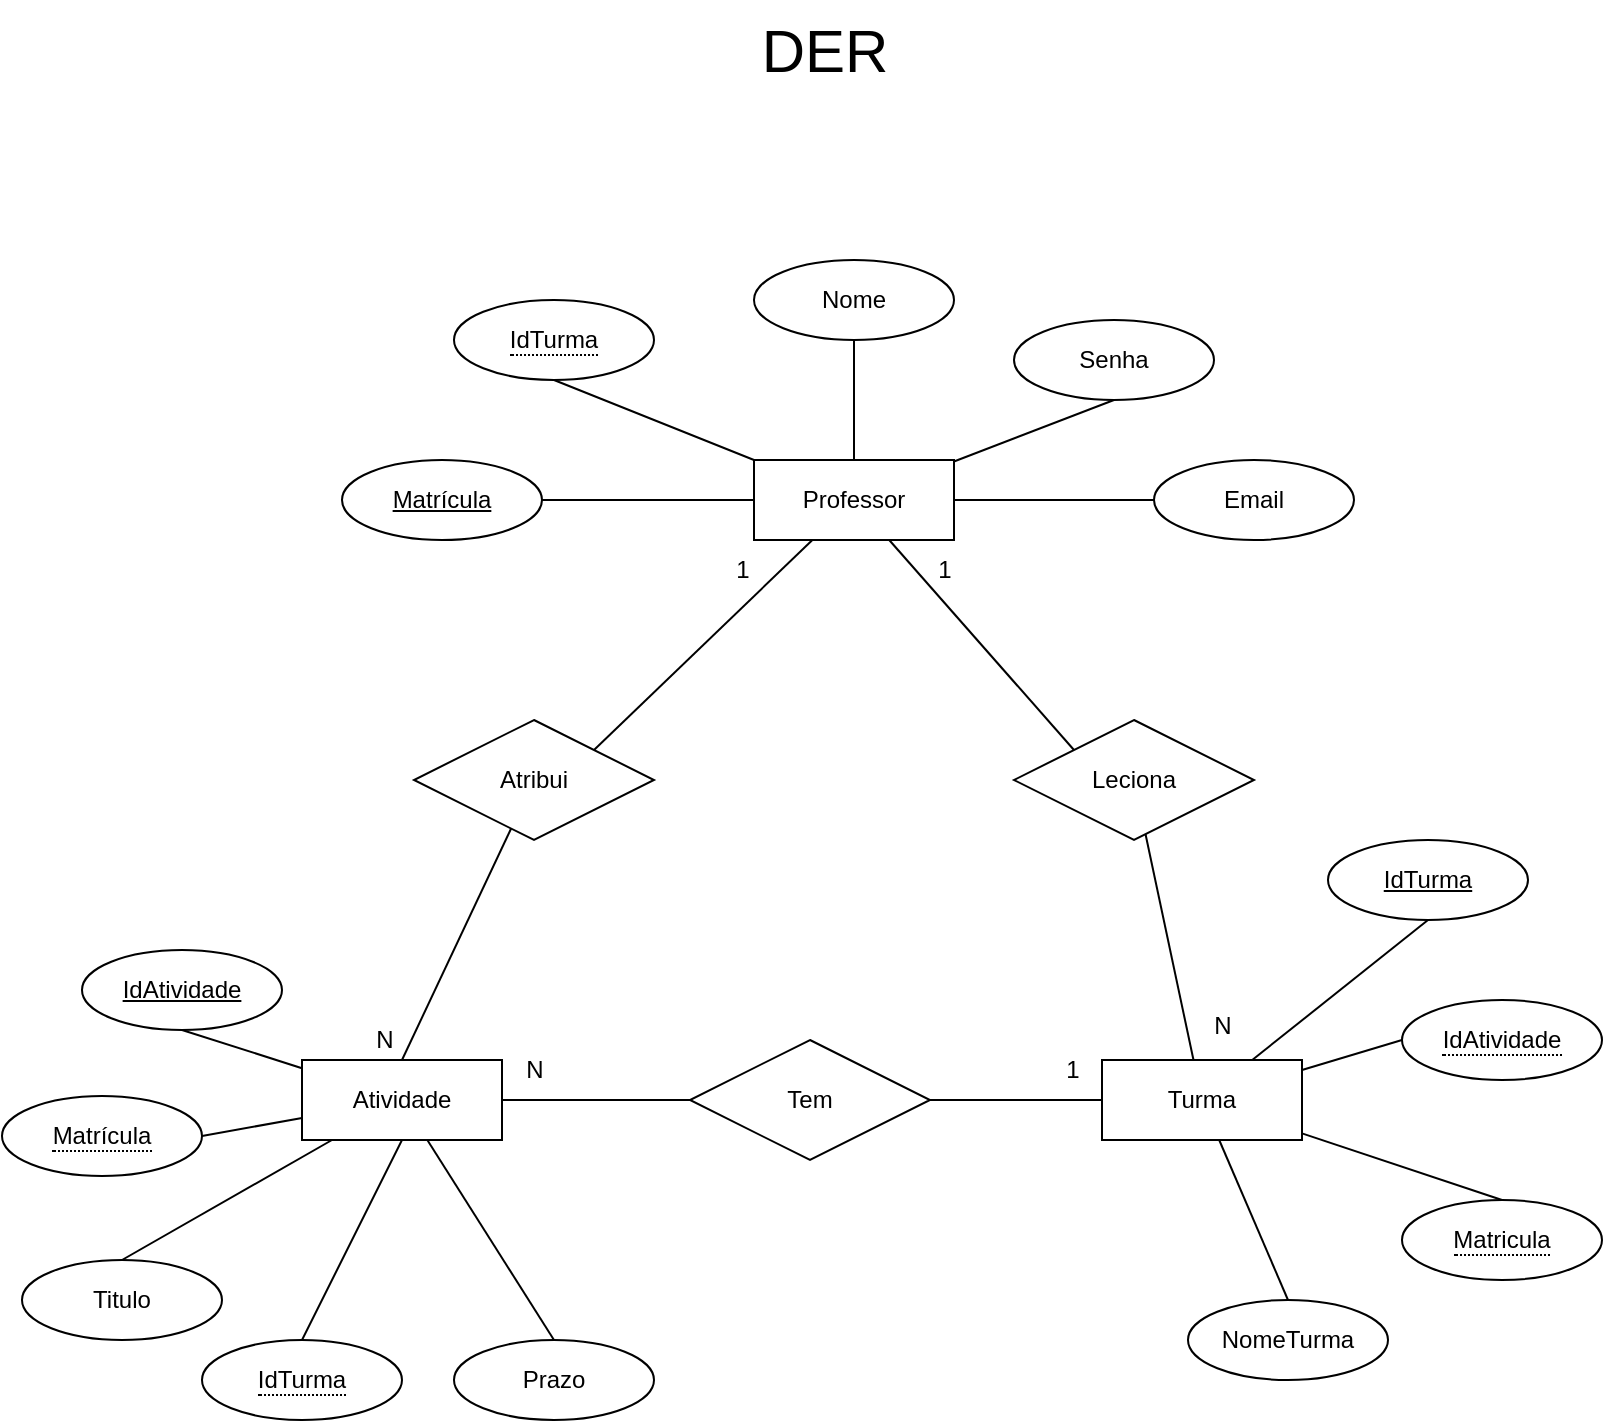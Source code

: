 <mxfile version="24.7.12">
  <diagram name="Página-1" id="dHAT5wGm1WuzkgjCqVYv">
    <mxGraphModel dx="1990" dy="1090" grid="1" gridSize="10" guides="1" tooltips="1" connect="1" arrows="1" fold="1" page="1" pageScale="1" pageWidth="827" pageHeight="1169" math="0" shadow="0">
      <root>
        <mxCell id="0" />
        <mxCell id="1" parent="0" />
        <mxCell id="92VRsQMZm1QTAgGhTeEJ-1" value="DER" style="text;html=1;align=center;verticalAlign=middle;resizable=0;points=[];autosize=1;strokeColor=none;fillColor=none;fontSize=30;" vertex="1" parent="1">
          <mxGeometry x="376" y="70" width="90" height="50" as="geometry" />
        </mxCell>
        <mxCell id="92VRsQMZm1QTAgGhTeEJ-18" style="rounded=0;orthogonalLoop=1;jettySize=auto;html=1;entryX=1;entryY=0.5;entryDx=0;entryDy=0;endArrow=none;endFill=0;" edge="1" parent="1" source="92VRsQMZm1QTAgGhTeEJ-2" target="92VRsQMZm1QTAgGhTeEJ-3">
          <mxGeometry relative="1" as="geometry" />
        </mxCell>
        <mxCell id="92VRsQMZm1QTAgGhTeEJ-19" style="rounded=0;orthogonalLoop=1;jettySize=auto;html=1;entryX=0.5;entryY=1;entryDx=0;entryDy=0;endArrow=none;endFill=0;" edge="1" parent="1" source="92VRsQMZm1QTAgGhTeEJ-2" target="92VRsQMZm1QTAgGhTeEJ-4">
          <mxGeometry relative="1" as="geometry" />
        </mxCell>
        <mxCell id="92VRsQMZm1QTAgGhTeEJ-20" style="rounded=0;orthogonalLoop=1;jettySize=auto;html=1;entryX=0.5;entryY=1;entryDx=0;entryDy=0;endArrow=none;endFill=0;" edge="1" parent="1" source="92VRsQMZm1QTAgGhTeEJ-2" target="92VRsQMZm1QTAgGhTeEJ-15">
          <mxGeometry relative="1" as="geometry" />
        </mxCell>
        <mxCell id="92VRsQMZm1QTAgGhTeEJ-21" style="rounded=0;orthogonalLoop=1;jettySize=auto;html=1;entryX=0.5;entryY=1;entryDx=0;entryDy=0;endArrow=none;endFill=0;" edge="1" parent="1" source="92VRsQMZm1QTAgGhTeEJ-2" target="92VRsQMZm1QTAgGhTeEJ-5">
          <mxGeometry relative="1" as="geometry" />
        </mxCell>
        <mxCell id="92VRsQMZm1QTAgGhTeEJ-32" style="rounded=0;orthogonalLoop=1;jettySize=auto;html=1;entryX=0;entryY=0.5;entryDx=0;entryDy=0;endArrow=none;endFill=0;" edge="1" parent="1" source="92VRsQMZm1QTAgGhTeEJ-2" target="92VRsQMZm1QTAgGhTeEJ-31">
          <mxGeometry relative="1" as="geometry" />
        </mxCell>
        <mxCell id="92VRsQMZm1QTAgGhTeEJ-34" style="rounded=0;orthogonalLoop=1;jettySize=auto;html=1;entryX=0;entryY=0;entryDx=0;entryDy=0;endArrow=none;endFill=0;" edge="1" parent="1" source="92VRsQMZm1QTAgGhTeEJ-2" target="92VRsQMZm1QTAgGhTeEJ-33">
          <mxGeometry relative="1" as="geometry" />
        </mxCell>
        <mxCell id="92VRsQMZm1QTAgGhTeEJ-39" style="rounded=0;orthogonalLoop=1;jettySize=auto;html=1;entryX=1;entryY=0;entryDx=0;entryDy=0;endArrow=none;endFill=0;" edge="1" parent="1" source="92VRsQMZm1QTAgGhTeEJ-2" target="92VRsQMZm1QTAgGhTeEJ-38">
          <mxGeometry relative="1" as="geometry" />
        </mxCell>
        <mxCell id="92VRsQMZm1QTAgGhTeEJ-2" value="Professor" style="whiteSpace=wrap;html=1;align=center;" vertex="1" parent="1">
          <mxGeometry x="386" y="300" width="100" height="40" as="geometry" />
        </mxCell>
        <mxCell id="92VRsQMZm1QTAgGhTeEJ-3" value="Matrícula" style="ellipse;whiteSpace=wrap;html=1;align=center;fontStyle=4;" vertex="1" parent="1">
          <mxGeometry x="180" y="300" width="100" height="40" as="geometry" />
        </mxCell>
        <mxCell id="92VRsQMZm1QTAgGhTeEJ-4" value="Nome" style="ellipse;whiteSpace=wrap;html=1;align=center;" vertex="1" parent="1">
          <mxGeometry x="386" y="200" width="100" height="40" as="geometry" />
        </mxCell>
        <mxCell id="92VRsQMZm1QTAgGhTeEJ-5" value="&lt;span style=&quot;border-bottom: 1px dotted&quot;&gt;IdTurma&lt;/span&gt;" style="ellipse;whiteSpace=wrap;html=1;align=center;" vertex="1" parent="1">
          <mxGeometry x="236" y="220" width="100" height="40" as="geometry" />
        </mxCell>
        <mxCell id="92VRsQMZm1QTAgGhTeEJ-26" style="rounded=0;orthogonalLoop=1;jettySize=auto;html=1;entryX=0.5;entryY=0;entryDx=0;entryDy=0;endArrow=none;endFill=0;" edge="1" parent="1" source="92VRsQMZm1QTAgGhTeEJ-7" target="92VRsQMZm1QTAgGhTeEJ-13">
          <mxGeometry relative="1" as="geometry" />
        </mxCell>
        <mxCell id="92VRsQMZm1QTAgGhTeEJ-27" style="rounded=0;orthogonalLoop=1;jettySize=auto;html=1;entryX=0;entryY=0.5;entryDx=0;entryDy=0;endArrow=none;endFill=0;" edge="1" parent="1" source="92VRsQMZm1QTAgGhTeEJ-7" target="92VRsQMZm1QTAgGhTeEJ-14">
          <mxGeometry relative="1" as="geometry" />
        </mxCell>
        <mxCell id="92VRsQMZm1QTAgGhTeEJ-28" style="rounded=0;orthogonalLoop=1;jettySize=auto;html=1;entryX=0.5;entryY=1;entryDx=0;entryDy=0;endArrow=none;endFill=0;" edge="1" parent="1" source="92VRsQMZm1QTAgGhTeEJ-7" target="92VRsQMZm1QTAgGhTeEJ-8">
          <mxGeometry relative="1" as="geometry" />
        </mxCell>
        <mxCell id="92VRsQMZm1QTAgGhTeEJ-30" style="rounded=0;orthogonalLoop=1;jettySize=auto;html=1;entryX=0.5;entryY=0;entryDx=0;entryDy=0;endArrow=none;endFill=0;" edge="1" parent="1" source="92VRsQMZm1QTAgGhTeEJ-7" target="92VRsQMZm1QTAgGhTeEJ-29">
          <mxGeometry relative="1" as="geometry" />
        </mxCell>
        <mxCell id="92VRsQMZm1QTAgGhTeEJ-7" value="Turma" style="whiteSpace=wrap;html=1;align=center;" vertex="1" parent="1">
          <mxGeometry x="560" y="600" width="100" height="40" as="geometry" />
        </mxCell>
        <mxCell id="92VRsQMZm1QTAgGhTeEJ-8" value="IdTurma" style="ellipse;whiteSpace=wrap;html=1;align=center;fontStyle=4;" vertex="1" parent="1">
          <mxGeometry x="673" y="490" width="100" height="40" as="geometry" />
        </mxCell>
        <mxCell id="92VRsQMZm1QTAgGhTeEJ-22" style="rounded=0;orthogonalLoop=1;jettySize=auto;html=1;entryX=0.5;entryY=1;entryDx=0;entryDy=0;endArrow=none;endFill=0;" edge="1" parent="1" source="92VRsQMZm1QTAgGhTeEJ-9" target="92VRsQMZm1QTAgGhTeEJ-10">
          <mxGeometry relative="1" as="geometry" />
        </mxCell>
        <mxCell id="92VRsQMZm1QTAgGhTeEJ-23" style="rounded=0;orthogonalLoop=1;jettySize=auto;html=1;entryX=1;entryY=0.5;entryDx=0;entryDy=0;endArrow=none;endFill=0;" edge="1" parent="1" source="92VRsQMZm1QTAgGhTeEJ-9" target="92VRsQMZm1QTAgGhTeEJ-17">
          <mxGeometry relative="1" as="geometry" />
        </mxCell>
        <mxCell id="92VRsQMZm1QTAgGhTeEJ-24" style="rounded=0;orthogonalLoop=1;jettySize=auto;html=1;entryX=0.5;entryY=0;entryDx=0;entryDy=0;endArrow=none;endFill=0;" edge="1" parent="1" source="92VRsQMZm1QTAgGhTeEJ-9" target="92VRsQMZm1QTAgGhTeEJ-11">
          <mxGeometry relative="1" as="geometry" />
        </mxCell>
        <mxCell id="92VRsQMZm1QTAgGhTeEJ-25" style="rounded=0;orthogonalLoop=1;jettySize=auto;html=1;entryX=0.5;entryY=0;entryDx=0;entryDy=0;endArrow=none;endFill=0;" edge="1" parent="1" source="92VRsQMZm1QTAgGhTeEJ-9" target="92VRsQMZm1QTAgGhTeEJ-12">
          <mxGeometry relative="1" as="geometry" />
        </mxCell>
        <mxCell id="92VRsQMZm1QTAgGhTeEJ-44" style="rounded=0;orthogonalLoop=1;jettySize=auto;html=1;entryX=0;entryY=0.5;entryDx=0;entryDy=0;endArrow=none;endFill=0;" edge="1" parent="1" source="92VRsQMZm1QTAgGhTeEJ-9" target="92VRsQMZm1QTAgGhTeEJ-43">
          <mxGeometry relative="1" as="geometry" />
        </mxCell>
        <mxCell id="92VRsQMZm1QTAgGhTeEJ-51" style="rounded=0;orthogonalLoop=1;jettySize=auto;html=1;exitX=0.5;exitY=1;exitDx=0;exitDy=0;entryX=0.5;entryY=0;entryDx=0;entryDy=0;endArrow=none;endFill=0;" edge="1" parent="1" source="92VRsQMZm1QTAgGhTeEJ-9" target="92VRsQMZm1QTAgGhTeEJ-49">
          <mxGeometry relative="1" as="geometry" />
        </mxCell>
        <mxCell id="92VRsQMZm1QTAgGhTeEJ-9" value="Atividade" style="whiteSpace=wrap;html=1;align=center;" vertex="1" parent="1">
          <mxGeometry x="160" y="600" width="100" height="40" as="geometry" />
        </mxCell>
        <mxCell id="92VRsQMZm1QTAgGhTeEJ-10" value="IdAtividade" style="ellipse;whiteSpace=wrap;html=1;align=center;fontStyle=4;" vertex="1" parent="1">
          <mxGeometry x="50" y="545" width="100" height="40" as="geometry" />
        </mxCell>
        <mxCell id="92VRsQMZm1QTAgGhTeEJ-11" value="Prazo" style="ellipse;whiteSpace=wrap;html=1;align=center;" vertex="1" parent="1">
          <mxGeometry x="236" y="740" width="100" height="40" as="geometry" />
        </mxCell>
        <mxCell id="92VRsQMZm1QTAgGhTeEJ-12" value="Titulo" style="ellipse;whiteSpace=wrap;html=1;align=center;" vertex="1" parent="1">
          <mxGeometry x="20" y="700" width="100" height="40" as="geometry" />
        </mxCell>
        <mxCell id="92VRsQMZm1QTAgGhTeEJ-13" value="NomeTurma" style="ellipse;whiteSpace=wrap;html=1;align=center;" vertex="1" parent="1">
          <mxGeometry x="603" y="720" width="100" height="40" as="geometry" />
        </mxCell>
        <mxCell id="92VRsQMZm1QTAgGhTeEJ-14" value="&lt;span style=&quot;border-bottom: 1px dotted&quot;&gt;IdAtividade&lt;/span&gt;" style="ellipse;whiteSpace=wrap;html=1;align=center;" vertex="1" parent="1">
          <mxGeometry x="710" y="570" width="100" height="40" as="geometry" />
        </mxCell>
        <mxCell id="92VRsQMZm1QTAgGhTeEJ-15" value="Senha" style="ellipse;whiteSpace=wrap;html=1;align=center;" vertex="1" parent="1">
          <mxGeometry x="516" y="230" width="100" height="40" as="geometry" />
        </mxCell>
        <mxCell id="92VRsQMZm1QTAgGhTeEJ-17" value="&lt;span style=&quot;border-bottom: 1px dotted&quot;&gt;Matrícula&lt;/span&gt;" style="ellipse;whiteSpace=wrap;html=1;align=center;" vertex="1" parent="1">
          <mxGeometry x="10" y="618" width="100" height="40" as="geometry" />
        </mxCell>
        <mxCell id="92VRsQMZm1QTAgGhTeEJ-29" value="&lt;span style=&quot;border-bottom: 1px dotted&quot;&gt;Matricula&lt;/span&gt;" style="ellipse;whiteSpace=wrap;html=1;align=center;" vertex="1" parent="1">
          <mxGeometry x="710" y="670" width="100" height="40" as="geometry" />
        </mxCell>
        <mxCell id="92VRsQMZm1QTAgGhTeEJ-31" value="Email" style="ellipse;whiteSpace=wrap;html=1;align=center;" vertex="1" parent="1">
          <mxGeometry x="586" y="300" width="100" height="40" as="geometry" />
        </mxCell>
        <mxCell id="92VRsQMZm1QTAgGhTeEJ-35" style="rounded=0;orthogonalLoop=1;jettySize=auto;html=1;endArrow=none;endFill=0;" edge="1" parent="1" source="92VRsQMZm1QTAgGhTeEJ-33" target="92VRsQMZm1QTAgGhTeEJ-7">
          <mxGeometry relative="1" as="geometry" />
        </mxCell>
        <mxCell id="92VRsQMZm1QTAgGhTeEJ-33" value="Leciona" style="shape=rhombus;perimeter=rhombusPerimeter;whiteSpace=wrap;html=1;align=center;" vertex="1" parent="1">
          <mxGeometry x="516" y="430" width="120" height="60" as="geometry" />
        </mxCell>
        <mxCell id="92VRsQMZm1QTAgGhTeEJ-36" value="1" style="text;html=1;align=center;verticalAlign=middle;resizable=0;points=[];autosize=1;strokeColor=none;fillColor=none;" vertex="1" parent="1">
          <mxGeometry x="466" y="340" width="30" height="30" as="geometry" />
        </mxCell>
        <mxCell id="92VRsQMZm1QTAgGhTeEJ-37" value="N" style="text;html=1;align=center;verticalAlign=middle;resizable=0;points=[];autosize=1;strokeColor=none;fillColor=none;" vertex="1" parent="1">
          <mxGeometry x="605" y="568" width="30" height="30" as="geometry" />
        </mxCell>
        <mxCell id="92VRsQMZm1QTAgGhTeEJ-40" style="rounded=0;orthogonalLoop=1;jettySize=auto;html=1;entryX=0.5;entryY=0;entryDx=0;entryDy=0;endArrow=none;endFill=0;" edge="1" parent="1" source="92VRsQMZm1QTAgGhTeEJ-38" target="92VRsQMZm1QTAgGhTeEJ-9">
          <mxGeometry relative="1" as="geometry" />
        </mxCell>
        <mxCell id="92VRsQMZm1QTAgGhTeEJ-38" value="Atribui" style="shape=rhombus;perimeter=rhombusPerimeter;whiteSpace=wrap;html=1;align=center;" vertex="1" parent="1">
          <mxGeometry x="216" y="430" width="120" height="60" as="geometry" />
        </mxCell>
        <mxCell id="92VRsQMZm1QTAgGhTeEJ-41" value="1" style="text;html=1;align=center;verticalAlign=middle;resizable=0;points=[];autosize=1;strokeColor=none;fillColor=none;" vertex="1" parent="1">
          <mxGeometry x="365" y="340" width="30" height="30" as="geometry" />
        </mxCell>
        <mxCell id="92VRsQMZm1QTAgGhTeEJ-42" value="N" style="text;html=1;align=center;verticalAlign=middle;resizable=0;points=[];autosize=1;strokeColor=none;fillColor=none;" vertex="1" parent="1">
          <mxGeometry x="186" y="575" width="30" height="30" as="geometry" />
        </mxCell>
        <mxCell id="92VRsQMZm1QTAgGhTeEJ-45" style="rounded=0;orthogonalLoop=1;jettySize=auto;html=1;entryX=0;entryY=0.5;entryDx=0;entryDy=0;endArrow=none;endFill=0;" edge="1" parent="1" source="92VRsQMZm1QTAgGhTeEJ-43" target="92VRsQMZm1QTAgGhTeEJ-7">
          <mxGeometry relative="1" as="geometry" />
        </mxCell>
        <mxCell id="92VRsQMZm1QTAgGhTeEJ-43" value="Tem" style="shape=rhombus;perimeter=rhombusPerimeter;whiteSpace=wrap;html=1;align=center;" vertex="1" parent="1">
          <mxGeometry x="354" y="590" width="120" height="60" as="geometry" />
        </mxCell>
        <mxCell id="92VRsQMZm1QTAgGhTeEJ-46" value="1" style="text;html=1;align=center;verticalAlign=middle;resizable=0;points=[];autosize=1;strokeColor=none;fillColor=none;" vertex="1" parent="1">
          <mxGeometry x="530" y="590" width="30" height="30" as="geometry" />
        </mxCell>
        <mxCell id="92VRsQMZm1QTAgGhTeEJ-47" value="N" style="text;html=1;align=center;verticalAlign=middle;resizable=0;points=[];autosize=1;strokeColor=none;fillColor=none;" vertex="1" parent="1">
          <mxGeometry x="261" y="590" width="30" height="30" as="geometry" />
        </mxCell>
        <mxCell id="92VRsQMZm1QTAgGhTeEJ-49" value="&lt;span style=&quot;border-bottom: 1px dotted&quot;&gt;IdTurma&lt;/span&gt;" style="ellipse;whiteSpace=wrap;html=1;align=center;" vertex="1" parent="1">
          <mxGeometry x="110" y="740" width="100" height="40" as="geometry" />
        </mxCell>
      </root>
    </mxGraphModel>
  </diagram>
</mxfile>
